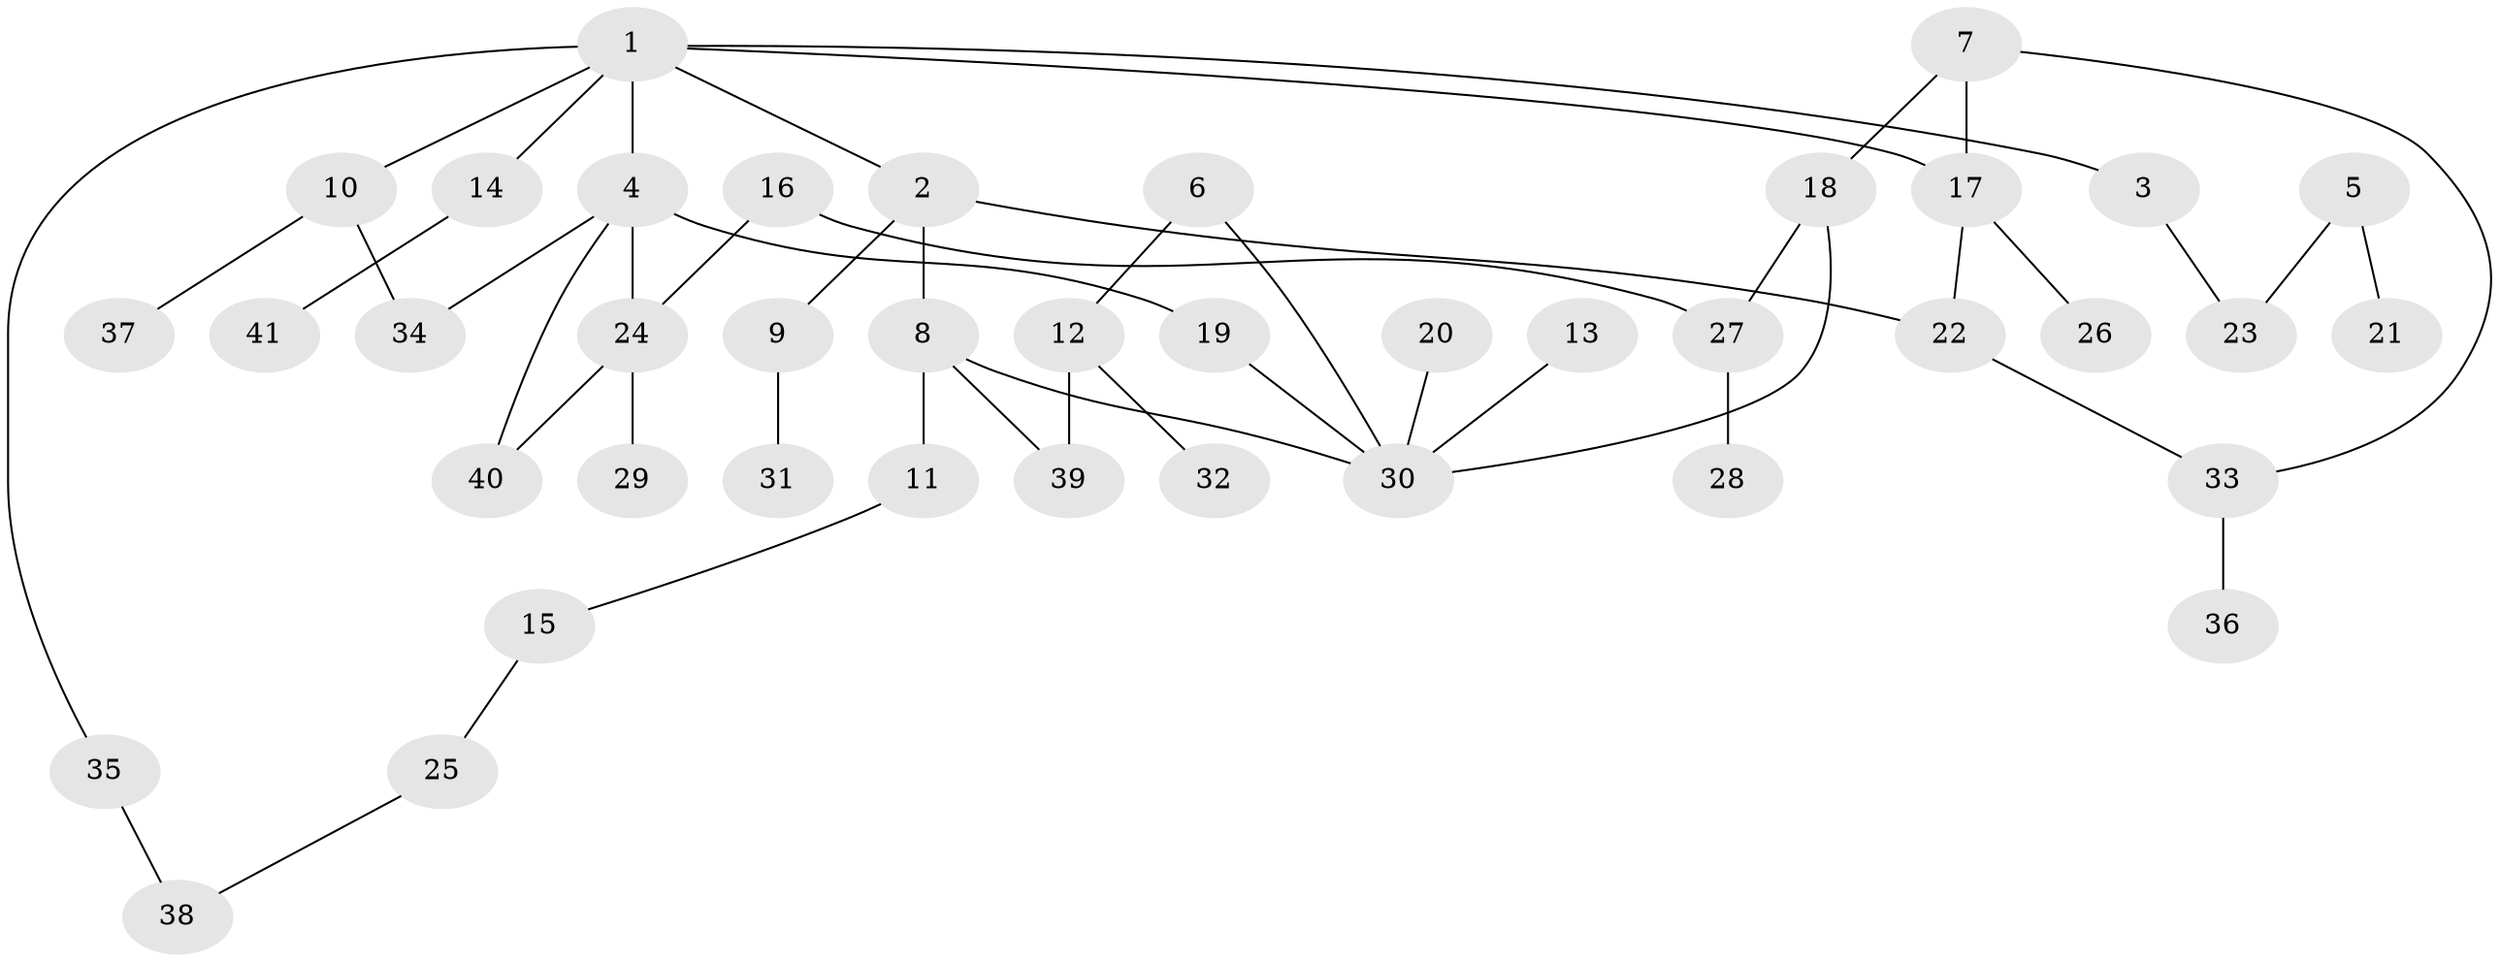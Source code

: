 // original degree distribution, {7: 0.034482758620689655, 5: 0.06896551724137931, 4: 0.034482758620689655, 3: 0.15517241379310345, 2: 0.3793103448275862, 1: 0.3275862068965517}
// Generated by graph-tools (version 1.1) at 2025/36/03/04/25 23:36:08]
// undirected, 41 vertices, 49 edges
graph export_dot {
  node [color=gray90,style=filled];
  1;
  2;
  3;
  4;
  5;
  6;
  7;
  8;
  9;
  10;
  11;
  12;
  13;
  14;
  15;
  16;
  17;
  18;
  19;
  20;
  21;
  22;
  23;
  24;
  25;
  26;
  27;
  28;
  29;
  30;
  31;
  32;
  33;
  34;
  35;
  36;
  37;
  38;
  39;
  40;
  41;
  1 -- 2 [weight=1.0];
  1 -- 3 [weight=1.0];
  1 -- 4 [weight=1.0];
  1 -- 10 [weight=1.0];
  1 -- 14 [weight=1.0];
  1 -- 17 [weight=1.0];
  1 -- 35 [weight=1.0];
  2 -- 8 [weight=1.0];
  2 -- 9 [weight=1.0];
  2 -- 22 [weight=1.0];
  3 -- 23 [weight=1.0];
  4 -- 19 [weight=1.0];
  4 -- 24 [weight=1.0];
  4 -- 34 [weight=1.0];
  4 -- 40 [weight=1.0];
  5 -- 21 [weight=1.0];
  5 -- 23 [weight=1.0];
  6 -- 12 [weight=1.0];
  6 -- 30 [weight=1.0];
  7 -- 17 [weight=1.0];
  7 -- 18 [weight=1.0];
  7 -- 33 [weight=1.0];
  8 -- 11 [weight=1.0];
  8 -- 30 [weight=1.0];
  8 -- 39 [weight=1.0];
  9 -- 31 [weight=1.0];
  10 -- 34 [weight=1.0];
  10 -- 37 [weight=1.0];
  11 -- 15 [weight=1.0];
  12 -- 32 [weight=1.0];
  12 -- 39 [weight=1.0];
  13 -- 30 [weight=1.0];
  14 -- 41 [weight=1.0];
  15 -- 25 [weight=1.0];
  16 -- 24 [weight=1.0];
  16 -- 27 [weight=1.0];
  17 -- 22 [weight=1.0];
  17 -- 26 [weight=1.0];
  18 -- 27 [weight=1.0];
  18 -- 30 [weight=1.0];
  19 -- 30 [weight=1.0];
  20 -- 30 [weight=1.0];
  22 -- 33 [weight=1.0];
  24 -- 29 [weight=1.0];
  24 -- 40 [weight=1.0];
  25 -- 38 [weight=1.0];
  27 -- 28 [weight=1.0];
  33 -- 36 [weight=1.0];
  35 -- 38 [weight=1.0];
}
